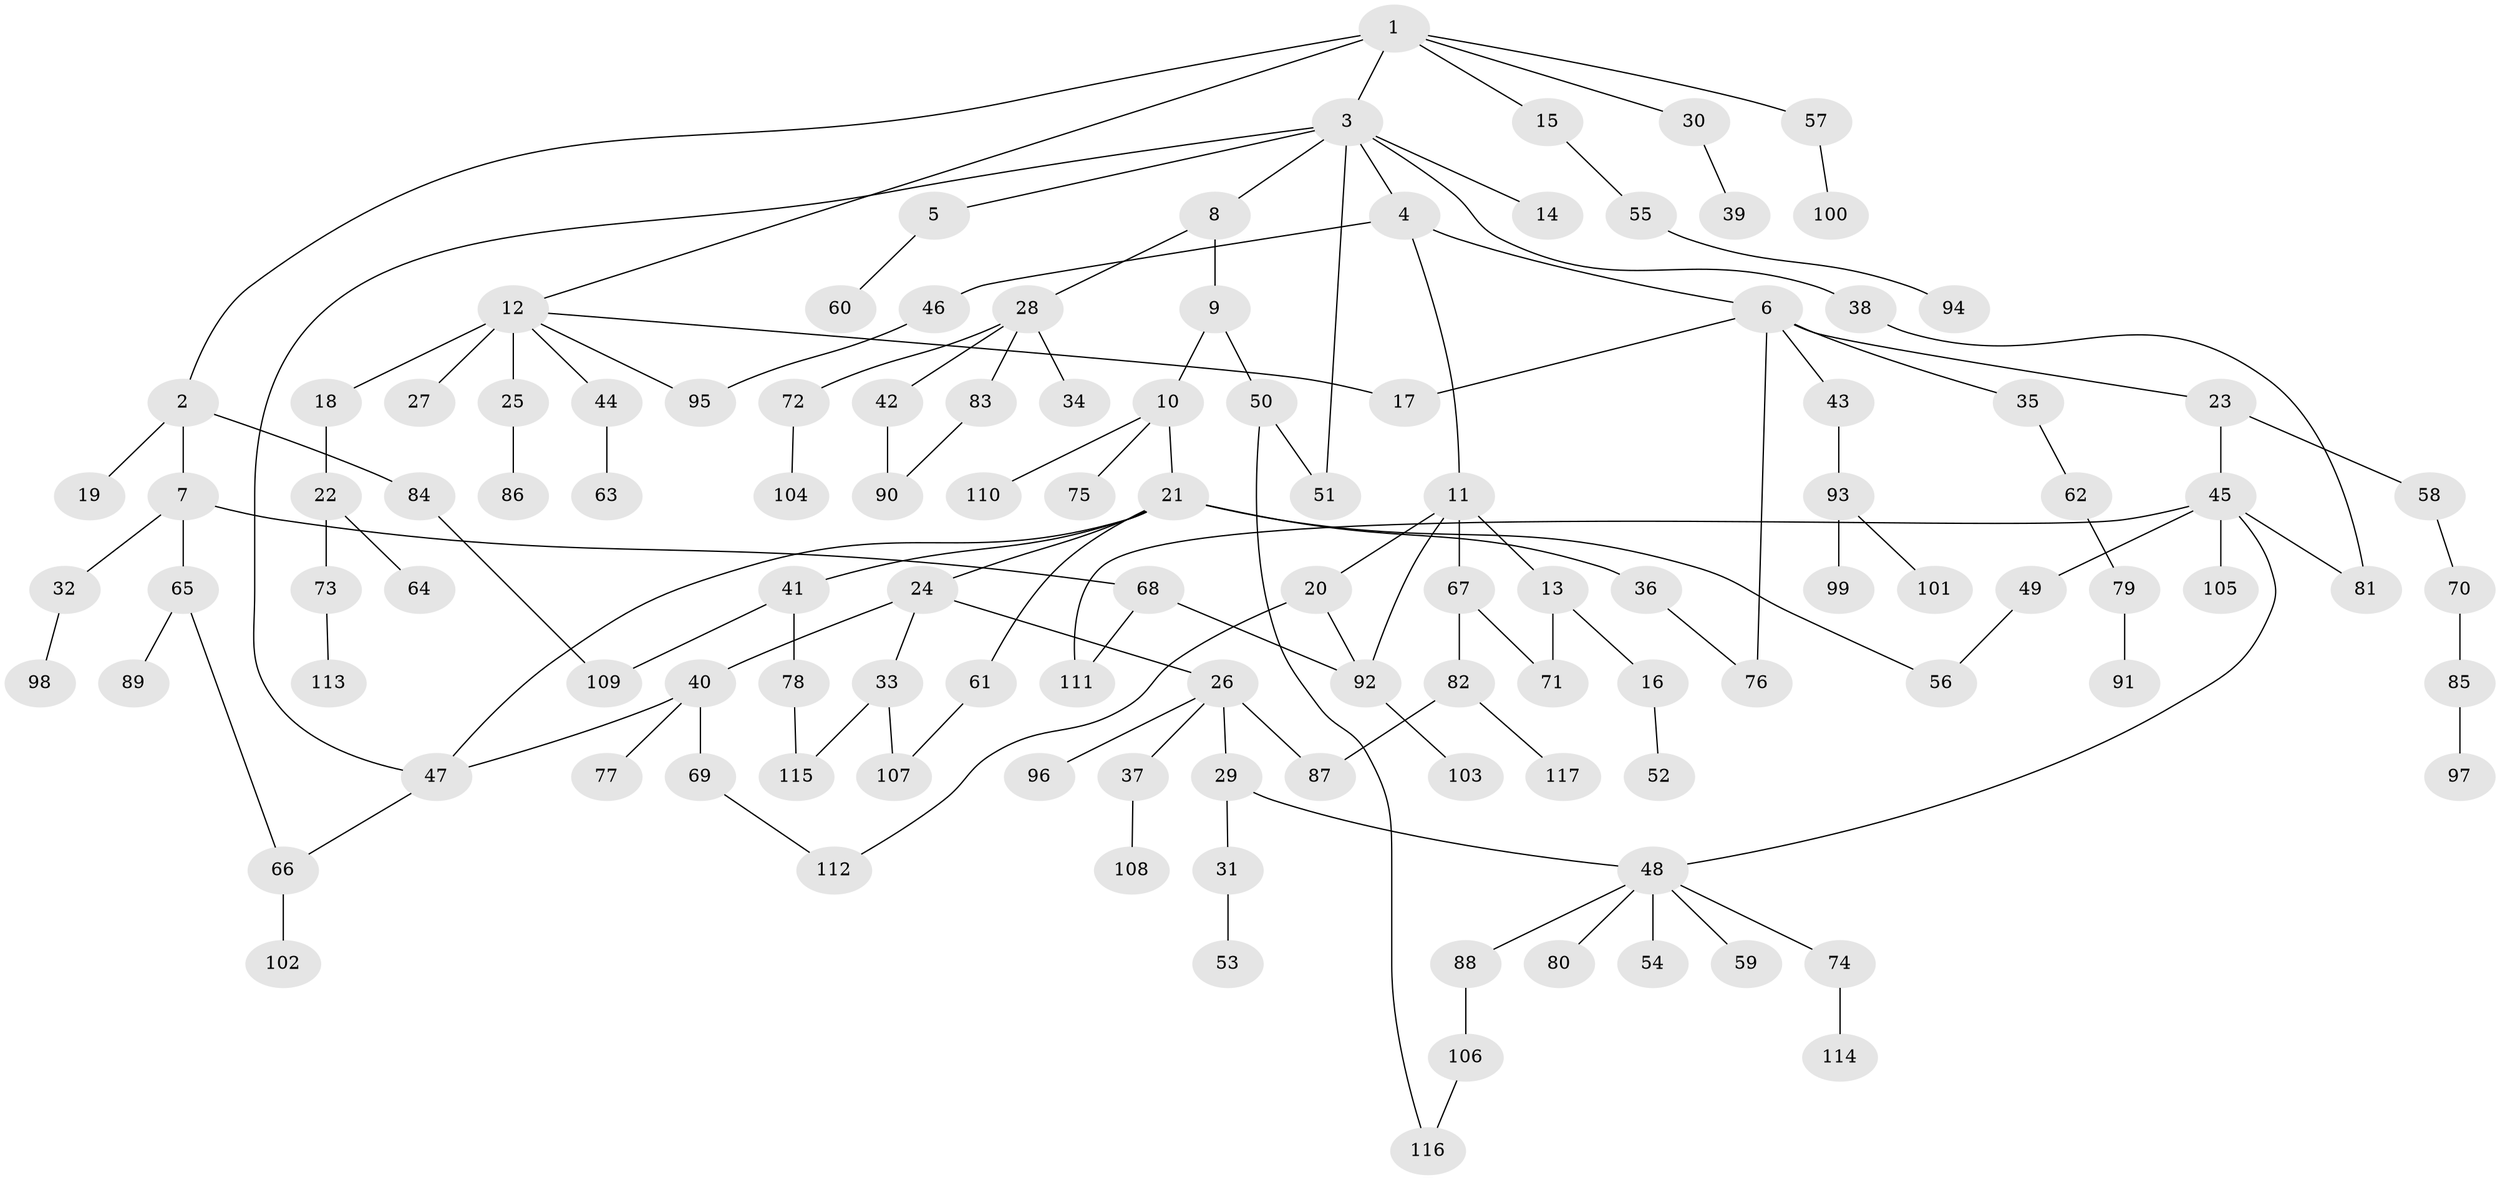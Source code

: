 // coarse degree distribution, {6: 0.06756756756756757, 3: 0.16216216216216217, 8: 0.013513513513513514, 4: 0.05405405405405406, 1: 0.43243243243243246, 5: 0.04054054054054054, 7: 0.04054054054054054, 2: 0.1891891891891892}
// Generated by graph-tools (version 1.1) at 2025/23/03/03/25 07:23:32]
// undirected, 117 vertices, 137 edges
graph export_dot {
graph [start="1"]
  node [color=gray90,style=filled];
  1;
  2;
  3;
  4;
  5;
  6;
  7;
  8;
  9;
  10;
  11;
  12;
  13;
  14;
  15;
  16;
  17;
  18;
  19;
  20;
  21;
  22;
  23;
  24;
  25;
  26;
  27;
  28;
  29;
  30;
  31;
  32;
  33;
  34;
  35;
  36;
  37;
  38;
  39;
  40;
  41;
  42;
  43;
  44;
  45;
  46;
  47;
  48;
  49;
  50;
  51;
  52;
  53;
  54;
  55;
  56;
  57;
  58;
  59;
  60;
  61;
  62;
  63;
  64;
  65;
  66;
  67;
  68;
  69;
  70;
  71;
  72;
  73;
  74;
  75;
  76;
  77;
  78;
  79;
  80;
  81;
  82;
  83;
  84;
  85;
  86;
  87;
  88;
  89;
  90;
  91;
  92;
  93;
  94;
  95;
  96;
  97;
  98;
  99;
  100;
  101;
  102;
  103;
  104;
  105;
  106;
  107;
  108;
  109;
  110;
  111;
  112;
  113;
  114;
  115;
  116;
  117;
  1 -- 2;
  1 -- 3;
  1 -- 12;
  1 -- 15;
  1 -- 30;
  1 -- 57;
  2 -- 7;
  2 -- 19;
  2 -- 84;
  3 -- 4;
  3 -- 5;
  3 -- 8;
  3 -- 14;
  3 -- 38;
  3 -- 47;
  3 -- 51;
  4 -- 6;
  4 -- 11;
  4 -- 46;
  5 -- 60;
  6 -- 23;
  6 -- 35;
  6 -- 43;
  6 -- 17;
  6 -- 76;
  7 -- 32;
  7 -- 65;
  7 -- 68;
  8 -- 9;
  8 -- 28;
  9 -- 10;
  9 -- 50;
  10 -- 21;
  10 -- 75;
  10 -- 110;
  11 -- 13;
  11 -- 20;
  11 -- 67;
  11 -- 92;
  12 -- 17;
  12 -- 18;
  12 -- 25;
  12 -- 27;
  12 -- 44;
  12 -- 95;
  13 -- 16;
  13 -- 71;
  15 -- 55;
  16 -- 52;
  18 -- 22;
  20 -- 92;
  20 -- 112;
  21 -- 24;
  21 -- 36;
  21 -- 41;
  21 -- 56;
  21 -- 61;
  21 -- 47;
  22 -- 64;
  22 -- 73;
  23 -- 45;
  23 -- 58;
  24 -- 26;
  24 -- 33;
  24 -- 40;
  25 -- 86;
  26 -- 29;
  26 -- 37;
  26 -- 87;
  26 -- 96;
  28 -- 34;
  28 -- 42;
  28 -- 72;
  28 -- 83;
  29 -- 31;
  29 -- 48;
  30 -- 39;
  31 -- 53;
  32 -- 98;
  33 -- 107;
  33 -- 115;
  35 -- 62;
  36 -- 76;
  37 -- 108;
  38 -- 81;
  40 -- 69;
  40 -- 77;
  40 -- 47;
  41 -- 78;
  41 -- 109;
  42 -- 90;
  43 -- 93;
  44 -- 63;
  45 -- 48;
  45 -- 49;
  45 -- 105;
  45 -- 111;
  45 -- 81;
  46 -- 95;
  47 -- 66;
  48 -- 54;
  48 -- 59;
  48 -- 74;
  48 -- 80;
  48 -- 88;
  49 -- 56;
  50 -- 116;
  50 -- 51;
  55 -- 94;
  57 -- 100;
  58 -- 70;
  61 -- 107;
  62 -- 79;
  65 -- 89;
  65 -- 66;
  66 -- 102;
  67 -- 82;
  67 -- 71;
  68 -- 92;
  68 -- 111;
  69 -- 112;
  70 -- 85;
  72 -- 104;
  73 -- 113;
  74 -- 114;
  78 -- 115;
  79 -- 91;
  82 -- 117;
  82 -- 87;
  83 -- 90;
  84 -- 109;
  85 -- 97;
  88 -- 106;
  92 -- 103;
  93 -- 99;
  93 -- 101;
  106 -- 116;
}
